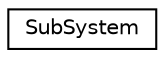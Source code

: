 digraph "Graphical Class Hierarchy"
{
 // INTERACTIVE_SVG=YES
  edge [fontname="Helvetica",fontsize="10",labelfontname="Helvetica",labelfontsize="10"];
  node [fontname="Helvetica",fontsize="10",shape=record];
  rankdir="LR";
  Node0 [label="SubSystem",height=0.2,width=0.4,color="black", fillcolor="white", style="filled",URL="$classSubSystem.html",tooltip="Manages all Movables and Reactables. "];
}
